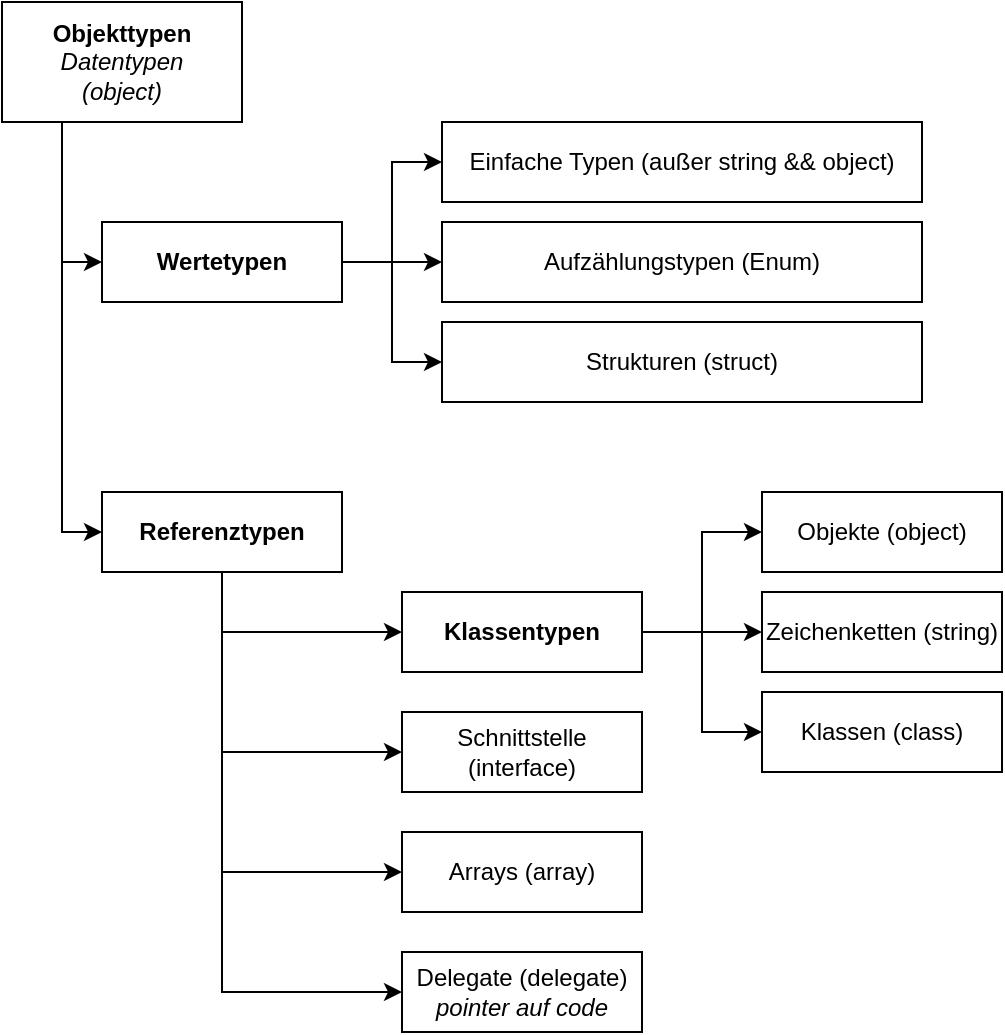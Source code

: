 <mxfile version="21.0.8" type="github">
  <diagram name="Page-1" id="KV-uw2ej8VFKnBtVVERL">
    <mxGraphModel dx="954" dy="579" grid="1" gridSize="10" guides="1" tooltips="1" connect="1" arrows="1" fold="1" page="1" pageScale="1" pageWidth="827" pageHeight="1169" math="0" shadow="0">
      <root>
        <mxCell id="0" />
        <mxCell id="1" parent="0" />
        <mxCell id="PNQEP8X35Hi-a2u-Ci-9-4" style="edgeStyle=orthogonalEdgeStyle;rounded=0;orthogonalLoop=1;jettySize=auto;html=1;exitX=0.25;exitY=1;exitDx=0;exitDy=0;entryX=0;entryY=0.5;entryDx=0;entryDy=0;" edge="1" parent="1" source="PNQEP8X35Hi-a2u-Ci-9-1" target="PNQEP8X35Hi-a2u-Ci-9-2">
          <mxGeometry relative="1" as="geometry" />
        </mxCell>
        <mxCell id="PNQEP8X35Hi-a2u-Ci-9-5" style="edgeStyle=orthogonalEdgeStyle;rounded=0;orthogonalLoop=1;jettySize=auto;html=1;exitX=0.25;exitY=1;exitDx=0;exitDy=0;entryX=0;entryY=0.5;entryDx=0;entryDy=0;" edge="1" parent="1" source="PNQEP8X35Hi-a2u-Ci-9-1" target="PNQEP8X35Hi-a2u-Ci-9-3">
          <mxGeometry relative="1" as="geometry" />
        </mxCell>
        <mxCell id="PNQEP8X35Hi-a2u-Ci-9-1" value="&lt;b&gt;Objekttypen&lt;/b&gt;&lt;br&gt;&lt;i&gt;Datentypen&lt;br&gt;(object)&lt;br&gt;&lt;/i&gt;" style="rounded=0;whiteSpace=wrap;html=1;" vertex="1" parent="1">
          <mxGeometry x="200" y="70" width="120" height="60" as="geometry" />
        </mxCell>
        <mxCell id="PNQEP8X35Hi-a2u-Ci-9-24" style="edgeStyle=orthogonalEdgeStyle;rounded=0;orthogonalLoop=1;jettySize=auto;html=1;exitX=1;exitY=0.5;exitDx=0;exitDy=0;entryX=0;entryY=0.5;entryDx=0;entryDy=0;" edge="1" parent="1" source="PNQEP8X35Hi-a2u-Ci-9-2" target="PNQEP8X35Hi-a2u-Ci-9-21">
          <mxGeometry relative="1" as="geometry" />
        </mxCell>
        <mxCell id="PNQEP8X35Hi-a2u-Ci-9-25" style="edgeStyle=orthogonalEdgeStyle;rounded=0;orthogonalLoop=1;jettySize=auto;html=1;exitX=1;exitY=0.5;exitDx=0;exitDy=0;entryX=0;entryY=0.5;entryDx=0;entryDy=0;" edge="1" parent="1" source="PNQEP8X35Hi-a2u-Ci-9-2" target="PNQEP8X35Hi-a2u-Ci-9-22">
          <mxGeometry relative="1" as="geometry" />
        </mxCell>
        <mxCell id="PNQEP8X35Hi-a2u-Ci-9-26" style="edgeStyle=orthogonalEdgeStyle;rounded=0;orthogonalLoop=1;jettySize=auto;html=1;exitX=1;exitY=0.5;exitDx=0;exitDy=0;entryX=0;entryY=0.5;entryDx=0;entryDy=0;" edge="1" parent="1" source="PNQEP8X35Hi-a2u-Ci-9-2" target="PNQEP8X35Hi-a2u-Ci-9-20">
          <mxGeometry relative="1" as="geometry" />
        </mxCell>
        <mxCell id="PNQEP8X35Hi-a2u-Ci-9-2" value="&lt;b&gt;Wertetypen&lt;/b&gt;" style="rounded=0;whiteSpace=wrap;html=1;" vertex="1" parent="1">
          <mxGeometry x="250" y="180" width="120" height="40" as="geometry" />
        </mxCell>
        <mxCell id="PNQEP8X35Hi-a2u-Ci-9-13" style="edgeStyle=orthogonalEdgeStyle;rounded=0;orthogonalLoop=1;jettySize=auto;html=1;exitX=0.5;exitY=1;exitDx=0;exitDy=0;entryX=0;entryY=0.5;entryDx=0;entryDy=0;" edge="1" parent="1" source="PNQEP8X35Hi-a2u-Ci-9-3" target="PNQEP8X35Hi-a2u-Ci-9-6">
          <mxGeometry relative="1" as="geometry" />
        </mxCell>
        <mxCell id="PNQEP8X35Hi-a2u-Ci-9-14" style="edgeStyle=orthogonalEdgeStyle;rounded=0;orthogonalLoop=1;jettySize=auto;html=1;exitX=0.5;exitY=1;exitDx=0;exitDy=0;entryX=0;entryY=0.5;entryDx=0;entryDy=0;" edge="1" parent="1" source="PNQEP8X35Hi-a2u-Ci-9-3" target="PNQEP8X35Hi-a2u-Ci-9-10">
          <mxGeometry relative="1" as="geometry" />
        </mxCell>
        <mxCell id="PNQEP8X35Hi-a2u-Ci-9-15" style="edgeStyle=orthogonalEdgeStyle;rounded=0;orthogonalLoop=1;jettySize=auto;html=1;exitX=0.5;exitY=1;exitDx=0;exitDy=0;entryX=0;entryY=0.5;entryDx=0;entryDy=0;" edge="1" parent="1" source="PNQEP8X35Hi-a2u-Ci-9-3" target="PNQEP8X35Hi-a2u-Ci-9-11">
          <mxGeometry relative="1" as="geometry" />
        </mxCell>
        <mxCell id="PNQEP8X35Hi-a2u-Ci-9-16" style="edgeStyle=orthogonalEdgeStyle;rounded=0;orthogonalLoop=1;jettySize=auto;html=1;exitX=0.5;exitY=1;exitDx=0;exitDy=0;entryX=0;entryY=0.5;entryDx=0;entryDy=0;" edge="1" parent="1" source="PNQEP8X35Hi-a2u-Ci-9-3" target="PNQEP8X35Hi-a2u-Ci-9-12">
          <mxGeometry relative="1" as="geometry" />
        </mxCell>
        <mxCell id="PNQEP8X35Hi-a2u-Ci-9-3" value="&lt;b&gt;Referenztypen&lt;/b&gt;" style="rounded=0;whiteSpace=wrap;html=1;" vertex="1" parent="1">
          <mxGeometry x="250" y="315" width="120" height="40" as="geometry" />
        </mxCell>
        <mxCell id="PNQEP8X35Hi-a2u-Ci-9-17" style="edgeStyle=orthogonalEdgeStyle;rounded=0;orthogonalLoop=1;jettySize=auto;html=1;exitX=1;exitY=0.5;exitDx=0;exitDy=0;entryX=0;entryY=0.5;entryDx=0;entryDy=0;" edge="1" parent="1" source="PNQEP8X35Hi-a2u-Ci-9-6" target="PNQEP8X35Hi-a2u-Ci-9-7">
          <mxGeometry relative="1" as="geometry" />
        </mxCell>
        <mxCell id="PNQEP8X35Hi-a2u-Ci-9-18" style="edgeStyle=orthogonalEdgeStyle;rounded=0;orthogonalLoop=1;jettySize=auto;html=1;exitX=1;exitY=0.5;exitDx=0;exitDy=0;entryX=0;entryY=0.5;entryDx=0;entryDy=0;" edge="1" parent="1" source="PNQEP8X35Hi-a2u-Ci-9-6" target="PNQEP8X35Hi-a2u-Ci-9-8">
          <mxGeometry relative="1" as="geometry" />
        </mxCell>
        <mxCell id="PNQEP8X35Hi-a2u-Ci-9-19" style="edgeStyle=orthogonalEdgeStyle;rounded=0;orthogonalLoop=1;jettySize=auto;html=1;exitX=1;exitY=0.5;exitDx=0;exitDy=0;entryX=0;entryY=0.5;entryDx=0;entryDy=0;" edge="1" parent="1" source="PNQEP8X35Hi-a2u-Ci-9-6" target="PNQEP8X35Hi-a2u-Ci-9-9">
          <mxGeometry relative="1" as="geometry" />
        </mxCell>
        <mxCell id="PNQEP8X35Hi-a2u-Ci-9-6" value="&lt;span&gt;Klassentypen&lt;/span&gt;" style="rounded=0;whiteSpace=wrap;html=1;fontStyle=1" vertex="1" parent="1">
          <mxGeometry x="400" y="365" width="120" height="40" as="geometry" />
        </mxCell>
        <mxCell id="PNQEP8X35Hi-a2u-Ci-9-7" value="Objekte (object)" style="rounded=0;whiteSpace=wrap;html=1;" vertex="1" parent="1">
          <mxGeometry x="580" y="315" width="120" height="40" as="geometry" />
        </mxCell>
        <mxCell id="PNQEP8X35Hi-a2u-Ci-9-8" value="Zeichenketten (string)" style="rounded=0;whiteSpace=wrap;html=1;" vertex="1" parent="1">
          <mxGeometry x="580" y="365" width="120" height="40" as="geometry" />
        </mxCell>
        <mxCell id="PNQEP8X35Hi-a2u-Ci-9-9" value="Klassen (class)" style="rounded=0;whiteSpace=wrap;html=1;" vertex="1" parent="1">
          <mxGeometry x="580" y="415" width="120" height="40" as="geometry" />
        </mxCell>
        <mxCell id="PNQEP8X35Hi-a2u-Ci-9-10" value="Schnittstelle (interface)" style="rounded=0;whiteSpace=wrap;html=1;" vertex="1" parent="1">
          <mxGeometry x="400" y="425" width="120" height="40" as="geometry" />
        </mxCell>
        <mxCell id="PNQEP8X35Hi-a2u-Ci-9-11" value="Arrays (array)" style="rounded=0;whiteSpace=wrap;html=1;" vertex="1" parent="1">
          <mxGeometry x="400" y="485" width="120" height="40" as="geometry" />
        </mxCell>
        <mxCell id="PNQEP8X35Hi-a2u-Ci-9-12" value="Delegate (delegate)&lt;br&gt;&lt;i&gt;pointer auf code&lt;/i&gt;" style="rounded=0;whiteSpace=wrap;html=1;" vertex="1" parent="1">
          <mxGeometry x="400" y="545" width="120" height="40" as="geometry" />
        </mxCell>
        <mxCell id="PNQEP8X35Hi-a2u-Ci-9-20" value="Einfache Typen (außer string &amp;amp;&amp;amp; object)" style="rounded=0;whiteSpace=wrap;html=1;" vertex="1" parent="1">
          <mxGeometry x="420" y="130" width="240" height="40" as="geometry" />
        </mxCell>
        <mxCell id="PNQEP8X35Hi-a2u-Ci-9-21" value="Aufzählungstypen (Enum)" style="rounded=0;whiteSpace=wrap;html=1;" vertex="1" parent="1">
          <mxGeometry x="420" y="180" width="240" height="40" as="geometry" />
        </mxCell>
        <mxCell id="PNQEP8X35Hi-a2u-Ci-9-22" value="Strukturen (struct)" style="rounded=0;whiteSpace=wrap;html=1;" vertex="1" parent="1">
          <mxGeometry x="420" y="230" width="240" height="40" as="geometry" />
        </mxCell>
      </root>
    </mxGraphModel>
  </diagram>
</mxfile>

